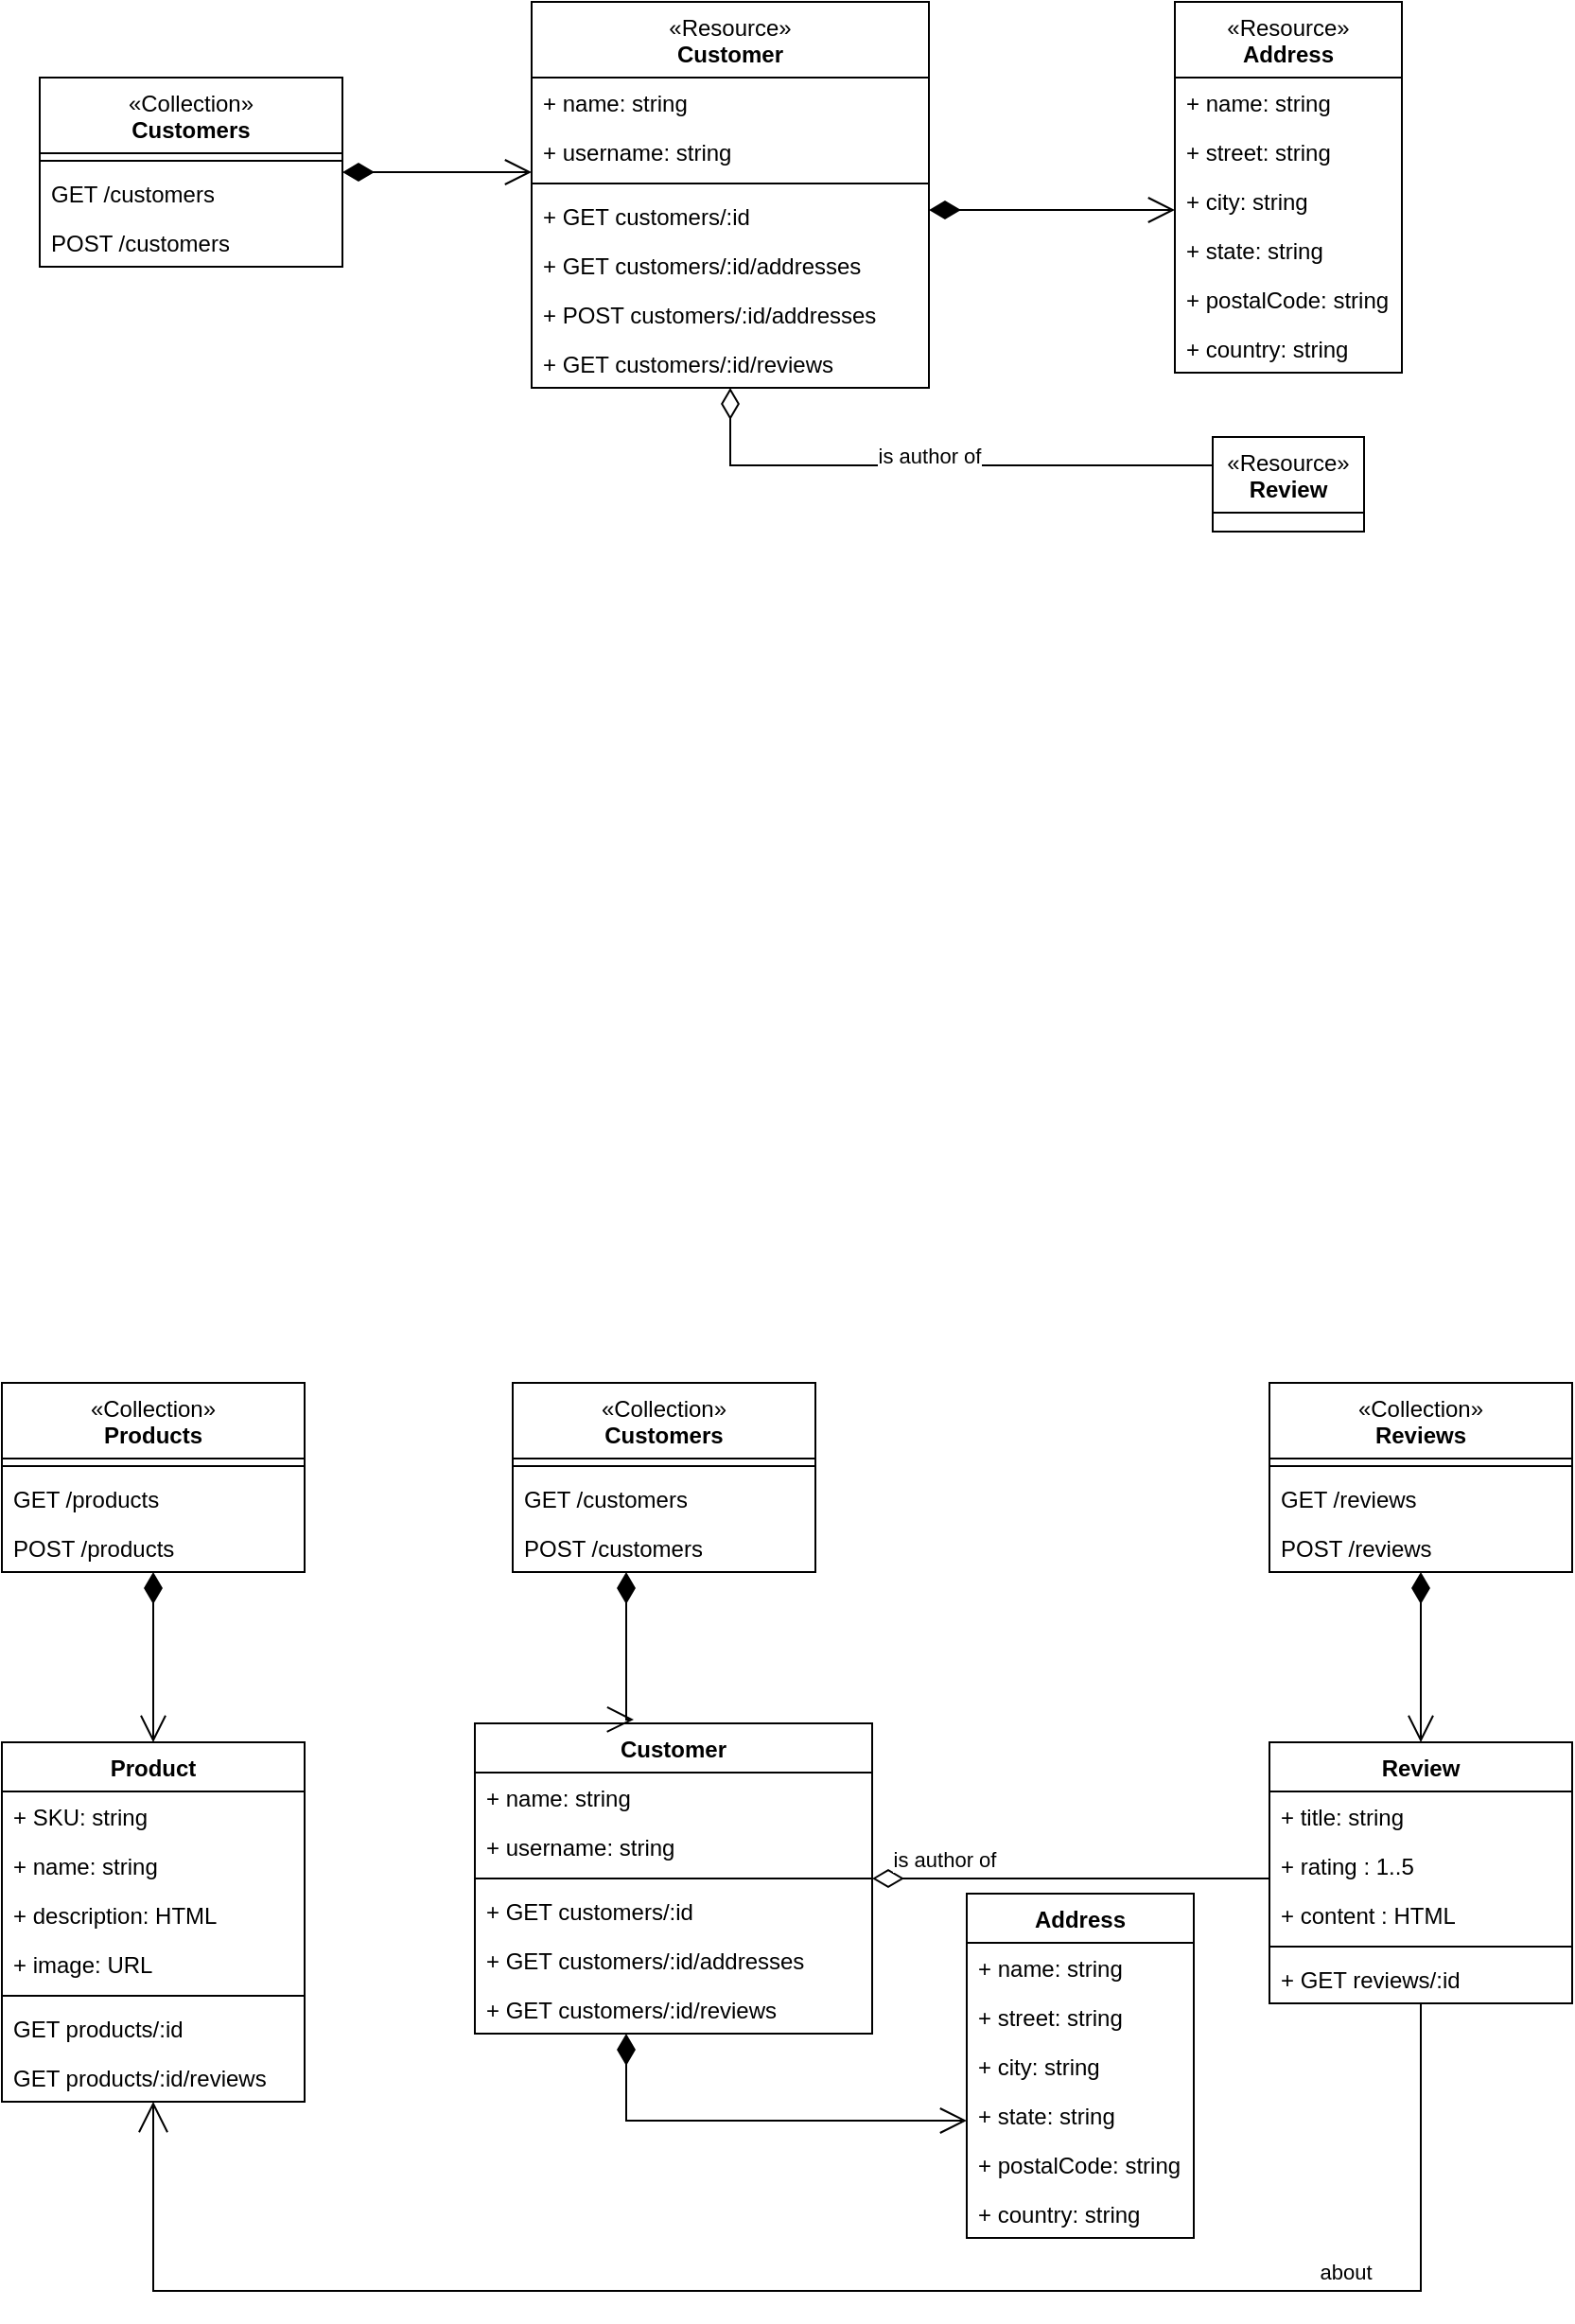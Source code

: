 <mxfile version="22.0.8" type="github">
  <diagram id="C5RBs43oDa-KdzZeNtuy" name="Page-1">
    <mxGraphModel dx="1314" dy="924" grid="1" gridSize="10" guides="1" tooltips="1" connect="1" arrows="1" fold="1" page="1" pageScale="1" pageWidth="1100" pageHeight="850" math="0" shadow="0">
      <root>
        <mxCell id="WIyWlLk6GJQsqaUBKTNV-0" />
        <mxCell id="WIyWlLk6GJQsqaUBKTNV-1" parent="WIyWlLk6GJQsqaUBKTNV-0" />
        <mxCell id="bMznROI8uIrrXHA2IiII-25" value="&lt;span style=&quot;font-weight: normal;&quot;&gt;«Resource»&lt;br style=&quot;border-color: var(--border-color);&quot;&gt;&lt;/span&gt;Customer" style="swimlane;fontStyle=1;align=center;verticalAlign=top;childLayout=stackLayout;horizontal=1;startSize=40;horizontalStack=0;resizeParent=1;resizeParentMax=0;resizeLast=0;collapsible=1;marginBottom=0;whiteSpace=wrap;html=1;" parent="WIyWlLk6GJQsqaUBKTNV-1" vertex="1">
          <mxGeometry x="440" y="320" width="210" height="204" as="geometry" />
        </mxCell>
        <mxCell id="bMznROI8uIrrXHA2IiII-13" value="+ name: string" style="text;strokeColor=none;fillColor=none;align=left;verticalAlign=top;spacingLeft=4;spacingRight=4;overflow=hidden;rotatable=0;points=[[0,0.5],[1,0.5]];portConstraint=eastwest;whiteSpace=wrap;html=1;" parent="bMznROI8uIrrXHA2IiII-25" vertex="1">
          <mxGeometry y="40" width="210" height="26" as="geometry" />
        </mxCell>
        <mxCell id="v3AxVzksfSEB4vM1nEaO-45" value="+ username: string" style="text;strokeColor=none;fillColor=none;align=left;verticalAlign=top;spacingLeft=4;spacingRight=4;overflow=hidden;rotatable=0;points=[[0,0.5],[1,0.5]];portConstraint=eastwest;whiteSpace=wrap;html=1;" vertex="1" parent="bMznROI8uIrrXHA2IiII-25">
          <mxGeometry y="66" width="210" height="26" as="geometry" />
        </mxCell>
        <mxCell id="bMznROI8uIrrXHA2IiII-27" value="" style="line;strokeWidth=1;fillColor=none;align=left;verticalAlign=middle;spacingTop=-1;spacingLeft=3;spacingRight=3;rotatable=0;labelPosition=right;points=[];portConstraint=eastwest;strokeColor=inherit;" parent="bMznROI8uIrrXHA2IiII-25" vertex="1">
          <mxGeometry y="92" width="210" height="8" as="geometry" />
        </mxCell>
        <mxCell id="bMznROI8uIrrXHA2IiII-14" value="+ GET customers/:id" style="text;strokeColor=none;fillColor=none;align=left;verticalAlign=top;spacingLeft=4;spacingRight=4;overflow=hidden;rotatable=0;points=[[0,0.5],[1,0.5]];portConstraint=eastwest;whiteSpace=wrap;html=1;" parent="bMznROI8uIrrXHA2IiII-25" vertex="1">
          <mxGeometry y="100" width="210" height="26" as="geometry" />
        </mxCell>
        <mxCell id="bMznROI8uIrrXHA2IiII-139" value="+ GET customers/:id/addresses" style="text;strokeColor=none;fillColor=none;align=left;verticalAlign=top;spacingLeft=4;spacingRight=4;overflow=hidden;rotatable=0;points=[[0,0.5],[1,0.5]];portConstraint=eastwest;whiteSpace=wrap;html=1;" parent="bMznROI8uIrrXHA2IiII-25" vertex="1">
          <mxGeometry y="126" width="210" height="26" as="geometry" />
        </mxCell>
        <mxCell id="v3AxVzksfSEB4vM1nEaO-48" value="+ POST customers/:id/addresses" style="text;strokeColor=none;fillColor=none;align=left;verticalAlign=top;spacingLeft=4;spacingRight=4;overflow=hidden;rotatable=0;points=[[0,0.5],[1,0.5]];portConstraint=eastwest;whiteSpace=wrap;html=1;" vertex="1" parent="bMznROI8uIrrXHA2IiII-25">
          <mxGeometry y="152" width="210" height="26" as="geometry" />
        </mxCell>
        <mxCell id="bMznROI8uIrrXHA2IiII-140" value="+ GET customers/:id/reviews" style="text;strokeColor=none;fillColor=none;align=left;verticalAlign=top;spacingLeft=4;spacingRight=4;overflow=hidden;rotatable=0;points=[[0,0.5],[1,0.5]];portConstraint=eastwest;whiteSpace=wrap;html=1;" parent="bMznROI8uIrrXHA2IiII-25" vertex="1">
          <mxGeometry y="178" width="210" height="26" as="geometry" />
        </mxCell>
        <mxCell id="bMznROI8uIrrXHA2IiII-79" value="&lt;span style=&quot;font-weight: normal;&quot;&gt;«Resource»&lt;br style=&quot;border-color: var(--border-color);&quot;&gt;&lt;/span&gt;Address" style="swimlane;fontStyle=1;align=center;verticalAlign=top;childLayout=stackLayout;horizontal=1;startSize=40;horizontalStack=0;resizeParent=1;resizeParentMax=0;resizeLast=0;collapsible=1;marginBottom=0;whiteSpace=wrap;html=1;" parent="WIyWlLk6GJQsqaUBKTNV-1" vertex="1">
          <mxGeometry x="780" y="320" width="120" height="196" as="geometry" />
        </mxCell>
        <mxCell id="bMznROI8uIrrXHA2IiII-80" value="+ name: string" style="text;strokeColor=none;fillColor=none;align=left;verticalAlign=top;spacingLeft=4;spacingRight=4;overflow=hidden;rotatable=0;points=[[0,0.5],[1,0.5]];portConstraint=eastwest;whiteSpace=wrap;html=1;" parent="bMznROI8uIrrXHA2IiII-79" vertex="1">
          <mxGeometry y="40" width="120" height="26" as="geometry" />
        </mxCell>
        <mxCell id="bMznROI8uIrrXHA2IiII-97" value="+ street: string" style="text;strokeColor=none;fillColor=none;align=left;verticalAlign=top;spacingLeft=4;spacingRight=4;overflow=hidden;rotatable=0;points=[[0,0.5],[1,0.5]];portConstraint=eastwest;whiteSpace=wrap;html=1;" parent="bMznROI8uIrrXHA2IiII-79" vertex="1">
          <mxGeometry y="66" width="120" height="26" as="geometry" />
        </mxCell>
        <mxCell id="bMznROI8uIrrXHA2IiII-99" value="+ city: string" style="text;strokeColor=none;fillColor=none;align=left;verticalAlign=top;spacingLeft=4;spacingRight=4;overflow=hidden;rotatable=0;points=[[0,0.5],[1,0.5]];portConstraint=eastwest;whiteSpace=wrap;html=1;" parent="bMznROI8uIrrXHA2IiII-79" vertex="1">
          <mxGeometry y="92" width="120" height="26" as="geometry" />
        </mxCell>
        <mxCell id="bMznROI8uIrrXHA2IiII-100" value="+ state: string" style="text;strokeColor=none;fillColor=none;align=left;verticalAlign=top;spacingLeft=4;spacingRight=4;overflow=hidden;rotatable=0;points=[[0,0.5],[1,0.5]];portConstraint=eastwest;whiteSpace=wrap;html=1;" parent="bMznROI8uIrrXHA2IiII-79" vertex="1">
          <mxGeometry y="118" width="120" height="26" as="geometry" />
        </mxCell>
        <mxCell id="bMznROI8uIrrXHA2IiII-101" value="+ postalCode: string" style="text;strokeColor=none;fillColor=none;align=left;verticalAlign=top;spacingLeft=4;spacingRight=4;overflow=hidden;rotatable=0;points=[[0,0.5],[1,0.5]];portConstraint=eastwest;whiteSpace=wrap;html=1;" parent="bMznROI8uIrrXHA2IiII-79" vertex="1">
          <mxGeometry y="144" width="120" height="26" as="geometry" />
        </mxCell>
        <mxCell id="bMznROI8uIrrXHA2IiII-102" value="+ country: string" style="text;strokeColor=none;fillColor=none;align=left;verticalAlign=top;spacingLeft=4;spacingRight=4;overflow=hidden;rotatable=0;points=[[0,0.5],[1,0.5]];portConstraint=eastwest;whiteSpace=wrap;html=1;" parent="bMznROI8uIrrXHA2IiII-79" vertex="1">
          <mxGeometry y="170" width="120" height="26" as="geometry" />
        </mxCell>
        <mxCell id="bMznROI8uIrrXHA2IiII-89" value="&lt;span style=&quot;font-weight: normal;&quot;&gt;«Collection»&lt;br style=&quot;border-color: var(--border-color);&quot;&gt;&lt;/span&gt;Customers" style="swimlane;fontStyle=1;align=center;verticalAlign=top;childLayout=stackLayout;horizontal=1;startSize=40;horizontalStack=0;resizeParent=1;resizeParentMax=0;resizeLast=0;collapsible=1;marginBottom=0;whiteSpace=wrap;html=1;" parent="WIyWlLk6GJQsqaUBKTNV-1" vertex="1">
          <mxGeometry x="180" y="360" width="160" height="100" as="geometry" />
        </mxCell>
        <mxCell id="bMznROI8uIrrXHA2IiII-90" value="" style="line;strokeWidth=1;fillColor=none;align=left;verticalAlign=middle;spacingTop=-1;spacingLeft=3;spacingRight=3;rotatable=0;labelPosition=right;points=[];portConstraint=eastwest;strokeColor=inherit;" parent="bMznROI8uIrrXHA2IiII-89" vertex="1">
          <mxGeometry y="40" width="160" height="8" as="geometry" />
        </mxCell>
        <mxCell id="bMznROI8uIrrXHA2IiII-91" value="GET /customers" style="text;strokeColor=none;fillColor=none;align=left;verticalAlign=top;spacingLeft=4;spacingRight=4;overflow=hidden;rotatable=0;points=[[0,0.5],[1,0.5]];portConstraint=eastwest;whiteSpace=wrap;html=1;" parent="bMznROI8uIrrXHA2IiII-89" vertex="1">
          <mxGeometry y="48" width="160" height="26" as="geometry" />
        </mxCell>
        <mxCell id="bMznROI8uIrrXHA2IiII-92" value="POST /customers" style="text;strokeColor=none;fillColor=none;align=left;verticalAlign=top;spacingLeft=4;spacingRight=4;overflow=hidden;rotatable=0;points=[[0,0.5],[1,0.5]];portConstraint=eastwest;whiteSpace=wrap;html=1;" parent="bMznROI8uIrrXHA2IiII-89" vertex="1">
          <mxGeometry y="74" width="160" height="26" as="geometry" />
        </mxCell>
        <mxCell id="bMznROI8uIrrXHA2IiII-93" value="" style="endArrow=open;html=1;endSize=12;startArrow=diamondThin;startSize=14;startFill=1;edgeStyle=orthogonalEdgeStyle;rounded=0;endFill=0;" parent="WIyWlLk6GJQsqaUBKTNV-1" source="bMznROI8uIrrXHA2IiII-89" target="bMznROI8uIrrXHA2IiII-25" edge="1">
          <mxGeometry x="-0.21" y="39" relative="1" as="geometry">
            <mxPoint x="731" y="178" as="sourcePoint" />
            <mxPoint x="729" y="333" as="targetPoint" />
            <Array as="points">
              <mxPoint x="420" y="410" />
              <mxPoint x="420" y="410" />
            </Array>
            <mxPoint as="offset" />
          </mxGeometry>
        </mxCell>
        <mxCell id="bMznROI8uIrrXHA2IiII-131" value="&lt;span style=&quot;font-weight: normal;&quot;&gt;«Resource»&lt;br&gt;&lt;/span&gt;Review" style="swimlane;fontStyle=1;align=center;verticalAlign=top;childLayout=stackLayout;horizontal=1;startSize=40;horizontalStack=0;resizeParent=1;resizeParentMax=0;resizeLast=0;collapsible=1;marginBottom=0;whiteSpace=wrap;html=1;" parent="WIyWlLk6GJQsqaUBKTNV-1" vertex="1" collapsed="1">
          <mxGeometry x="800" y="550" width="80" height="50" as="geometry">
            <mxRectangle x="860" y="330" width="160" height="138" as="alternateBounds" />
          </mxGeometry>
        </mxCell>
        <mxCell id="bMznROI8uIrrXHA2IiII-132" value="+ title: string" style="text;strokeColor=none;fillColor=none;align=left;verticalAlign=top;spacingLeft=4;spacingRight=4;overflow=hidden;rotatable=0;points=[[0,0.5],[1,0.5]];portConstraint=eastwest;whiteSpace=wrap;html=1;" parent="bMznROI8uIrrXHA2IiII-131" vertex="1">
          <mxGeometry y="26" width="160" height="26" as="geometry" />
        </mxCell>
        <mxCell id="bMznROI8uIrrXHA2IiII-133" value="+ rating : 1..5" style="text;strokeColor=none;fillColor=none;align=left;verticalAlign=top;spacingLeft=4;spacingRight=4;overflow=hidden;rotatable=0;points=[[0,0.5],[1,0.5]];portConstraint=eastwest;whiteSpace=wrap;html=1;" parent="bMznROI8uIrrXHA2IiII-131" vertex="1">
          <mxGeometry y="52" width="160" height="26" as="geometry" />
        </mxCell>
        <mxCell id="bMznROI8uIrrXHA2IiII-138" value="+ content : HTML" style="text;strokeColor=none;fillColor=none;align=left;verticalAlign=top;spacingLeft=4;spacingRight=4;overflow=hidden;rotatable=0;points=[[0,0.5],[1,0.5]];portConstraint=eastwest;whiteSpace=wrap;html=1;" parent="bMznROI8uIrrXHA2IiII-131" vertex="1">
          <mxGeometry y="78" width="160" height="26" as="geometry" />
        </mxCell>
        <mxCell id="bMznROI8uIrrXHA2IiII-134" value="" style="line;strokeWidth=1;fillColor=none;align=left;verticalAlign=middle;spacingTop=-1;spacingLeft=3;spacingRight=3;rotatable=0;labelPosition=right;points=[];portConstraint=eastwest;strokeColor=inherit;" parent="bMznROI8uIrrXHA2IiII-131" vertex="1">
          <mxGeometry y="104" width="160" height="8" as="geometry" />
        </mxCell>
        <mxCell id="bMznROI8uIrrXHA2IiII-135" value="+ GET reviews/:id" style="text;strokeColor=none;fillColor=none;align=left;verticalAlign=top;spacingLeft=4;spacingRight=4;overflow=hidden;rotatable=0;points=[[0,0.5],[1,0.5]];portConstraint=eastwest;whiteSpace=wrap;html=1;" parent="bMznROI8uIrrXHA2IiII-131" vertex="1">
          <mxGeometry y="112" width="160" height="26" as="geometry" />
        </mxCell>
        <mxCell id="bMznROI8uIrrXHA2IiII-141" value="is author of" style="endArrow=none;html=1;endSize=12;startArrow=diamondThin;startSize=14;startFill=0;edgeStyle=orthogonalEdgeStyle;rounded=0;endFill=0;" parent="WIyWlLk6GJQsqaUBKTNV-1" source="bMznROI8uIrrXHA2IiII-25" target="bMznROI8uIrrXHA2IiII-131" edge="1">
          <mxGeometry x="-0.013" y="5" relative="1" as="geometry">
            <mxPoint x="680" y="460" as="sourcePoint" />
            <mxPoint x="840" y="460" as="targetPoint" />
            <Array as="points">
              <mxPoint x="545" y="565" />
            </Array>
            <mxPoint as="offset" />
          </mxGeometry>
        </mxCell>
        <mxCell id="bMznROI8uIrrXHA2IiII-144" value="" style="endArrow=open;html=1;endSize=12;startArrow=diamondThin;startSize=14;startFill=1;edgeStyle=orthogonalEdgeStyle;rounded=0;" parent="WIyWlLk6GJQsqaUBKTNV-1" source="bMznROI8uIrrXHA2IiII-25" target="bMznROI8uIrrXHA2IiII-79" edge="1">
          <mxGeometry relative="1" as="geometry">
            <mxPoint x="560" y="520" as="sourcePoint" />
            <mxPoint x="840" y="500" as="targetPoint" />
            <Array as="points">
              <mxPoint x="680" y="430" />
              <mxPoint x="680" y="430" />
            </Array>
          </mxGeometry>
        </mxCell>
        <mxCell id="v3AxVzksfSEB4vM1nEaO-0" value="Customer" style="swimlane;fontStyle=1;align=center;verticalAlign=top;childLayout=stackLayout;horizontal=1;startSize=26;horizontalStack=0;resizeParent=1;resizeParentMax=0;resizeLast=0;collapsible=1;marginBottom=0;whiteSpace=wrap;html=1;" vertex="1" parent="WIyWlLk6GJQsqaUBKTNV-1">
          <mxGeometry x="410" y="1230" width="210" height="164" as="geometry" />
        </mxCell>
        <mxCell id="v3AxVzksfSEB4vM1nEaO-1" value="+ name: string" style="text;strokeColor=none;fillColor=none;align=left;verticalAlign=top;spacingLeft=4;spacingRight=4;overflow=hidden;rotatable=0;points=[[0,0.5],[1,0.5]];portConstraint=eastwest;whiteSpace=wrap;html=1;" vertex="1" parent="v3AxVzksfSEB4vM1nEaO-0">
          <mxGeometry y="26" width="210" height="26" as="geometry" />
        </mxCell>
        <mxCell id="v3AxVzksfSEB4vM1nEaO-46" value="+ username: string" style="text;strokeColor=none;fillColor=none;align=left;verticalAlign=top;spacingLeft=4;spacingRight=4;overflow=hidden;rotatable=0;points=[[0,0.5],[1,0.5]];portConstraint=eastwest;whiteSpace=wrap;html=1;" vertex="1" parent="v3AxVzksfSEB4vM1nEaO-0">
          <mxGeometry y="52" width="210" height="26" as="geometry" />
        </mxCell>
        <mxCell id="v3AxVzksfSEB4vM1nEaO-2" value="" style="line;strokeWidth=1;fillColor=none;align=left;verticalAlign=middle;spacingTop=-1;spacingLeft=3;spacingRight=3;rotatable=0;labelPosition=right;points=[];portConstraint=eastwest;strokeColor=inherit;" vertex="1" parent="v3AxVzksfSEB4vM1nEaO-0">
          <mxGeometry y="78" width="210" height="8" as="geometry" />
        </mxCell>
        <mxCell id="v3AxVzksfSEB4vM1nEaO-3" value="+ GET customers/:id" style="text;strokeColor=none;fillColor=none;align=left;verticalAlign=top;spacingLeft=4;spacingRight=4;overflow=hidden;rotatable=0;points=[[0,0.5],[1,0.5]];portConstraint=eastwest;whiteSpace=wrap;html=1;" vertex="1" parent="v3AxVzksfSEB4vM1nEaO-0">
          <mxGeometry y="86" width="210" height="26" as="geometry" />
        </mxCell>
        <mxCell id="v3AxVzksfSEB4vM1nEaO-4" value="+ GET customers/:id/addresses" style="text;strokeColor=none;fillColor=none;align=left;verticalAlign=top;spacingLeft=4;spacingRight=4;overflow=hidden;rotatable=0;points=[[0,0.5],[1,0.5]];portConstraint=eastwest;whiteSpace=wrap;html=1;" vertex="1" parent="v3AxVzksfSEB4vM1nEaO-0">
          <mxGeometry y="112" width="210" height="26" as="geometry" />
        </mxCell>
        <mxCell id="v3AxVzksfSEB4vM1nEaO-5" value="+ GET customers/:id/reviews" style="text;strokeColor=none;fillColor=none;align=left;verticalAlign=top;spacingLeft=4;spacingRight=4;overflow=hidden;rotatable=0;points=[[0,0.5],[1,0.5]];portConstraint=eastwest;whiteSpace=wrap;html=1;" vertex="1" parent="v3AxVzksfSEB4vM1nEaO-0">
          <mxGeometry y="138" width="210" height="26" as="geometry" />
        </mxCell>
        <mxCell id="v3AxVzksfSEB4vM1nEaO-6" value="Address" style="swimlane;fontStyle=1;align=center;verticalAlign=top;childLayout=stackLayout;horizontal=1;startSize=26;horizontalStack=0;resizeParent=1;resizeParentMax=0;resizeLast=0;collapsible=1;marginBottom=0;whiteSpace=wrap;html=1;" vertex="1" parent="WIyWlLk6GJQsqaUBKTNV-1">
          <mxGeometry x="670" y="1320" width="120" height="182" as="geometry" />
        </mxCell>
        <mxCell id="v3AxVzksfSEB4vM1nEaO-7" value="+ name: string" style="text;strokeColor=none;fillColor=none;align=left;verticalAlign=top;spacingLeft=4;spacingRight=4;overflow=hidden;rotatable=0;points=[[0,0.5],[1,0.5]];portConstraint=eastwest;whiteSpace=wrap;html=1;" vertex="1" parent="v3AxVzksfSEB4vM1nEaO-6">
          <mxGeometry y="26" width="120" height="26" as="geometry" />
        </mxCell>
        <mxCell id="v3AxVzksfSEB4vM1nEaO-8" value="+ street: string" style="text;strokeColor=none;fillColor=none;align=left;verticalAlign=top;spacingLeft=4;spacingRight=4;overflow=hidden;rotatable=0;points=[[0,0.5],[1,0.5]];portConstraint=eastwest;whiteSpace=wrap;html=1;" vertex="1" parent="v3AxVzksfSEB4vM1nEaO-6">
          <mxGeometry y="52" width="120" height="26" as="geometry" />
        </mxCell>
        <mxCell id="v3AxVzksfSEB4vM1nEaO-9" value="+ city: string" style="text;strokeColor=none;fillColor=none;align=left;verticalAlign=top;spacingLeft=4;spacingRight=4;overflow=hidden;rotatable=0;points=[[0,0.5],[1,0.5]];portConstraint=eastwest;whiteSpace=wrap;html=1;" vertex="1" parent="v3AxVzksfSEB4vM1nEaO-6">
          <mxGeometry y="78" width="120" height="26" as="geometry" />
        </mxCell>
        <mxCell id="v3AxVzksfSEB4vM1nEaO-10" value="+ state: string" style="text;strokeColor=none;fillColor=none;align=left;verticalAlign=top;spacingLeft=4;spacingRight=4;overflow=hidden;rotatable=0;points=[[0,0.5],[1,0.5]];portConstraint=eastwest;whiteSpace=wrap;html=1;" vertex="1" parent="v3AxVzksfSEB4vM1nEaO-6">
          <mxGeometry y="104" width="120" height="26" as="geometry" />
        </mxCell>
        <mxCell id="v3AxVzksfSEB4vM1nEaO-11" value="+ postalCode: string" style="text;strokeColor=none;fillColor=none;align=left;verticalAlign=top;spacingLeft=4;spacingRight=4;overflow=hidden;rotatable=0;points=[[0,0.5],[1,0.5]];portConstraint=eastwest;whiteSpace=wrap;html=1;" vertex="1" parent="v3AxVzksfSEB4vM1nEaO-6">
          <mxGeometry y="130" width="120" height="26" as="geometry" />
        </mxCell>
        <mxCell id="v3AxVzksfSEB4vM1nEaO-12" value="+ country: string" style="text;strokeColor=none;fillColor=none;align=left;verticalAlign=top;spacingLeft=4;spacingRight=4;overflow=hidden;rotatable=0;points=[[0,0.5],[1,0.5]];portConstraint=eastwest;whiteSpace=wrap;html=1;" vertex="1" parent="v3AxVzksfSEB4vM1nEaO-6">
          <mxGeometry y="156" width="120" height="26" as="geometry" />
        </mxCell>
        <mxCell id="v3AxVzksfSEB4vM1nEaO-13" value="&lt;span style=&quot;font-weight: normal;&quot;&gt;«Collection»&lt;br style=&quot;border-color: var(--border-color);&quot;&gt;&lt;/span&gt;Customers" style="swimlane;fontStyle=1;align=center;verticalAlign=top;childLayout=stackLayout;horizontal=1;startSize=40;horizontalStack=0;resizeParent=1;resizeParentMax=0;resizeLast=0;collapsible=1;marginBottom=0;whiteSpace=wrap;html=1;" vertex="1" parent="WIyWlLk6GJQsqaUBKTNV-1">
          <mxGeometry x="430" y="1050" width="160" height="100" as="geometry" />
        </mxCell>
        <mxCell id="v3AxVzksfSEB4vM1nEaO-14" value="" style="line;strokeWidth=1;fillColor=none;align=left;verticalAlign=middle;spacingTop=-1;spacingLeft=3;spacingRight=3;rotatable=0;labelPosition=right;points=[];portConstraint=eastwest;strokeColor=inherit;" vertex="1" parent="v3AxVzksfSEB4vM1nEaO-13">
          <mxGeometry y="40" width="160" height="8" as="geometry" />
        </mxCell>
        <mxCell id="v3AxVzksfSEB4vM1nEaO-15" value="GET /customers" style="text;strokeColor=none;fillColor=none;align=left;verticalAlign=top;spacingLeft=4;spacingRight=4;overflow=hidden;rotatable=0;points=[[0,0.5],[1,0.5]];portConstraint=eastwest;whiteSpace=wrap;html=1;" vertex="1" parent="v3AxVzksfSEB4vM1nEaO-13">
          <mxGeometry y="48" width="160" height="26" as="geometry" />
        </mxCell>
        <mxCell id="v3AxVzksfSEB4vM1nEaO-16" value="POST /customers" style="text;strokeColor=none;fillColor=none;align=left;verticalAlign=top;spacingLeft=4;spacingRight=4;overflow=hidden;rotatable=0;points=[[0,0.5],[1,0.5]];portConstraint=eastwest;whiteSpace=wrap;html=1;" vertex="1" parent="v3AxVzksfSEB4vM1nEaO-13">
          <mxGeometry y="74" width="160" height="26" as="geometry" />
        </mxCell>
        <mxCell id="v3AxVzksfSEB4vM1nEaO-17" value="" style="endArrow=open;html=1;endSize=12;startArrow=diamondThin;startSize=14;startFill=1;edgeStyle=orthogonalEdgeStyle;rounded=0;endFill=0;entryX=0.4;entryY=-0.012;entryDx=0;entryDy=0;entryPerimeter=0;" edge="1" source="v3AxVzksfSEB4vM1nEaO-13" target="v3AxVzksfSEB4vM1nEaO-0" parent="WIyWlLk6GJQsqaUBKTNV-1">
          <mxGeometry x="-0.21" y="39" relative="1" as="geometry">
            <mxPoint x="701" y="1088" as="sourcePoint" />
            <mxPoint x="490" y="1240" as="targetPoint" />
            <Array as="points">
              <mxPoint x="490" y="1228" />
            </Array>
            <mxPoint as="offset" />
          </mxGeometry>
        </mxCell>
        <mxCell id="v3AxVzksfSEB4vM1nEaO-18" value="&lt;span style=&quot;font-weight: normal;&quot;&gt;«Collection»&lt;br style=&quot;border-color: var(--border-color);&quot;&gt;&lt;/span&gt;Products" style="swimlane;fontStyle=1;align=center;verticalAlign=top;childLayout=stackLayout;horizontal=1;startSize=40;horizontalStack=0;resizeParent=1;resizeParentMax=0;resizeLast=0;collapsible=1;marginBottom=0;whiteSpace=wrap;html=1;" vertex="1" parent="WIyWlLk6GJQsqaUBKTNV-1">
          <mxGeometry x="160" y="1050" width="160" height="100" as="geometry" />
        </mxCell>
        <mxCell id="v3AxVzksfSEB4vM1nEaO-19" value="" style="line;strokeWidth=1;fillColor=none;align=left;verticalAlign=middle;spacingTop=-1;spacingLeft=3;spacingRight=3;rotatable=0;labelPosition=right;points=[];portConstraint=eastwest;strokeColor=inherit;" vertex="1" parent="v3AxVzksfSEB4vM1nEaO-18">
          <mxGeometry y="40" width="160" height="8" as="geometry" />
        </mxCell>
        <mxCell id="v3AxVzksfSEB4vM1nEaO-20" value="GET /products" style="text;strokeColor=none;fillColor=none;align=left;verticalAlign=top;spacingLeft=4;spacingRight=4;overflow=hidden;rotatable=0;points=[[0,0.5],[1,0.5]];portConstraint=eastwest;whiteSpace=wrap;html=1;" vertex="1" parent="v3AxVzksfSEB4vM1nEaO-18">
          <mxGeometry y="48" width="160" height="26" as="geometry" />
        </mxCell>
        <mxCell id="v3AxVzksfSEB4vM1nEaO-21" value="POST /products" style="text;strokeColor=none;fillColor=none;align=left;verticalAlign=top;spacingLeft=4;spacingRight=4;overflow=hidden;rotatable=0;points=[[0,0.5],[1,0.5]];portConstraint=eastwest;whiteSpace=wrap;html=1;" vertex="1" parent="v3AxVzksfSEB4vM1nEaO-18">
          <mxGeometry y="74" width="160" height="26" as="geometry" />
        </mxCell>
        <mxCell id="v3AxVzksfSEB4vM1nEaO-22" value="Product" style="swimlane;fontStyle=1;align=center;verticalAlign=top;childLayout=stackLayout;horizontal=1;startSize=26;horizontalStack=0;resizeParent=1;resizeParentMax=0;resizeLast=0;collapsible=1;marginBottom=0;whiteSpace=wrap;html=1;" vertex="1" parent="WIyWlLk6GJQsqaUBKTNV-1">
          <mxGeometry x="160" y="1240" width="160" height="190" as="geometry" />
        </mxCell>
        <mxCell id="v3AxVzksfSEB4vM1nEaO-23" value="+ SKU: string" style="text;strokeColor=none;fillColor=none;align=left;verticalAlign=top;spacingLeft=4;spacingRight=4;overflow=hidden;rotatable=0;points=[[0,0.5],[1,0.5]];portConstraint=eastwest;whiteSpace=wrap;html=1;" vertex="1" parent="v3AxVzksfSEB4vM1nEaO-22">
          <mxGeometry y="26" width="160" height="26" as="geometry" />
        </mxCell>
        <mxCell id="v3AxVzksfSEB4vM1nEaO-24" value="+ name: string" style="text;strokeColor=none;fillColor=none;align=left;verticalAlign=top;spacingLeft=4;spacingRight=4;overflow=hidden;rotatable=0;points=[[0,0.5],[1,0.5]];portConstraint=eastwest;whiteSpace=wrap;html=1;" vertex="1" parent="v3AxVzksfSEB4vM1nEaO-22">
          <mxGeometry y="52" width="160" height="26" as="geometry" />
        </mxCell>
        <mxCell id="v3AxVzksfSEB4vM1nEaO-25" value="+ description: HTML" style="text;strokeColor=none;fillColor=none;align=left;verticalAlign=top;spacingLeft=4;spacingRight=4;overflow=hidden;rotatable=0;points=[[0,0.5],[1,0.5]];portConstraint=eastwest;whiteSpace=wrap;html=1;" vertex="1" parent="v3AxVzksfSEB4vM1nEaO-22">
          <mxGeometry y="78" width="160" height="26" as="geometry" />
        </mxCell>
        <mxCell id="v3AxVzksfSEB4vM1nEaO-26" value="+ image: URL" style="text;strokeColor=none;fillColor=none;align=left;verticalAlign=top;spacingLeft=4;spacingRight=4;overflow=hidden;rotatable=0;points=[[0,0.5],[1,0.5]];portConstraint=eastwest;whiteSpace=wrap;html=1;" vertex="1" parent="v3AxVzksfSEB4vM1nEaO-22">
          <mxGeometry y="104" width="160" height="26" as="geometry" />
        </mxCell>
        <mxCell id="v3AxVzksfSEB4vM1nEaO-27" value="" style="line;strokeWidth=1;fillColor=none;align=left;verticalAlign=middle;spacingTop=-1;spacingLeft=3;spacingRight=3;rotatable=0;labelPosition=right;points=[];portConstraint=eastwest;strokeColor=inherit;" vertex="1" parent="v3AxVzksfSEB4vM1nEaO-22">
          <mxGeometry y="130" width="160" height="8" as="geometry" />
        </mxCell>
        <mxCell id="v3AxVzksfSEB4vM1nEaO-28" value="GET products/:id" style="text;strokeColor=none;fillColor=none;align=left;verticalAlign=top;spacingLeft=4;spacingRight=4;overflow=hidden;rotatable=0;points=[[0,0.5],[1,0.5]];portConstraint=eastwest;whiteSpace=wrap;html=1;" vertex="1" parent="v3AxVzksfSEB4vM1nEaO-22">
          <mxGeometry y="138" width="160" height="26" as="geometry" />
        </mxCell>
        <mxCell id="v3AxVzksfSEB4vM1nEaO-29" value="GET products/:id/reviews" style="text;strokeColor=none;fillColor=none;align=left;verticalAlign=top;spacingLeft=4;spacingRight=4;overflow=hidden;rotatable=0;points=[[0,0.5],[1,0.5]];portConstraint=eastwest;whiteSpace=wrap;html=1;" vertex="1" parent="v3AxVzksfSEB4vM1nEaO-22">
          <mxGeometry y="164" width="160" height="26" as="geometry" />
        </mxCell>
        <mxCell id="v3AxVzksfSEB4vM1nEaO-30" value="" style="endArrow=open;html=1;endSize=12;startArrow=diamondThin;startSize=14;startFill=1;edgeStyle=orthogonalEdgeStyle;rounded=0;endFill=0;" edge="1" source="v3AxVzksfSEB4vM1nEaO-18" target="v3AxVzksfSEB4vM1nEaO-22" parent="WIyWlLk6GJQsqaUBKTNV-1">
          <mxGeometry x="-0.147" y="58" relative="1" as="geometry">
            <mxPoint x="111.68" y="1073" as="sourcePoint" />
            <mxPoint x="109.68" y="1228" as="targetPoint" />
            <Array as="points" />
            <mxPoint as="offset" />
          </mxGeometry>
        </mxCell>
        <mxCell id="v3AxVzksfSEB4vM1nEaO-31" value="&lt;span style=&quot;font-weight: normal;&quot;&gt;«Collection»&lt;br style=&quot;border-color: var(--border-color);&quot;&gt;&lt;/span&gt;Reviews" style="swimlane;fontStyle=1;align=center;verticalAlign=top;childLayout=stackLayout;horizontal=1;startSize=40;horizontalStack=0;resizeParent=1;resizeParentMax=0;resizeLast=0;collapsible=1;marginBottom=0;whiteSpace=wrap;html=1;" vertex="1" parent="WIyWlLk6GJQsqaUBKTNV-1">
          <mxGeometry x="830" y="1050" width="160" height="100" as="geometry" />
        </mxCell>
        <mxCell id="v3AxVzksfSEB4vM1nEaO-32" value="" style="line;strokeWidth=1;fillColor=none;align=left;verticalAlign=middle;spacingTop=-1;spacingLeft=3;spacingRight=3;rotatable=0;labelPosition=right;points=[];portConstraint=eastwest;strokeColor=inherit;" vertex="1" parent="v3AxVzksfSEB4vM1nEaO-31">
          <mxGeometry y="40" width="160" height="8" as="geometry" />
        </mxCell>
        <mxCell id="v3AxVzksfSEB4vM1nEaO-33" value="GET /reviews" style="text;strokeColor=none;fillColor=none;align=left;verticalAlign=top;spacingLeft=4;spacingRight=4;overflow=hidden;rotatable=0;points=[[0,0.5],[1,0.5]];portConstraint=eastwest;whiteSpace=wrap;html=1;" vertex="1" parent="v3AxVzksfSEB4vM1nEaO-31">
          <mxGeometry y="48" width="160" height="26" as="geometry" />
        </mxCell>
        <mxCell id="v3AxVzksfSEB4vM1nEaO-34" value="POST /reviews" style="text;strokeColor=none;fillColor=none;align=left;verticalAlign=top;spacingLeft=4;spacingRight=4;overflow=hidden;rotatable=0;points=[[0,0.5],[1,0.5]];portConstraint=eastwest;whiteSpace=wrap;html=1;" vertex="1" parent="v3AxVzksfSEB4vM1nEaO-31">
          <mxGeometry y="74" width="160" height="26" as="geometry" />
        </mxCell>
        <mxCell id="v3AxVzksfSEB4vM1nEaO-35" value="Review" style="swimlane;fontStyle=1;align=center;verticalAlign=top;childLayout=stackLayout;horizontal=1;startSize=26;horizontalStack=0;resizeParent=1;resizeParentMax=0;resizeLast=0;collapsible=1;marginBottom=0;whiteSpace=wrap;html=1;" vertex="1" parent="WIyWlLk6GJQsqaUBKTNV-1">
          <mxGeometry x="830" y="1240" width="160" height="138" as="geometry" />
        </mxCell>
        <mxCell id="v3AxVzksfSEB4vM1nEaO-36" value="+ title: string" style="text;strokeColor=none;fillColor=none;align=left;verticalAlign=top;spacingLeft=4;spacingRight=4;overflow=hidden;rotatable=0;points=[[0,0.5],[1,0.5]];portConstraint=eastwest;whiteSpace=wrap;html=1;" vertex="1" parent="v3AxVzksfSEB4vM1nEaO-35">
          <mxGeometry y="26" width="160" height="26" as="geometry" />
        </mxCell>
        <mxCell id="v3AxVzksfSEB4vM1nEaO-37" value="+ rating : 1..5" style="text;strokeColor=none;fillColor=none;align=left;verticalAlign=top;spacingLeft=4;spacingRight=4;overflow=hidden;rotatable=0;points=[[0,0.5],[1,0.5]];portConstraint=eastwest;whiteSpace=wrap;html=1;" vertex="1" parent="v3AxVzksfSEB4vM1nEaO-35">
          <mxGeometry y="52" width="160" height="26" as="geometry" />
        </mxCell>
        <mxCell id="v3AxVzksfSEB4vM1nEaO-38" value="+ content : HTML" style="text;strokeColor=none;fillColor=none;align=left;verticalAlign=top;spacingLeft=4;spacingRight=4;overflow=hidden;rotatable=0;points=[[0,0.5],[1,0.5]];portConstraint=eastwest;whiteSpace=wrap;html=1;" vertex="1" parent="v3AxVzksfSEB4vM1nEaO-35">
          <mxGeometry y="78" width="160" height="26" as="geometry" />
        </mxCell>
        <mxCell id="v3AxVzksfSEB4vM1nEaO-39" value="" style="line;strokeWidth=1;fillColor=none;align=left;verticalAlign=middle;spacingTop=-1;spacingLeft=3;spacingRight=3;rotatable=0;labelPosition=right;points=[];portConstraint=eastwest;strokeColor=inherit;" vertex="1" parent="v3AxVzksfSEB4vM1nEaO-35">
          <mxGeometry y="104" width="160" height="8" as="geometry" />
        </mxCell>
        <mxCell id="v3AxVzksfSEB4vM1nEaO-40" value="+ GET reviews/:id" style="text;strokeColor=none;fillColor=none;align=left;verticalAlign=top;spacingLeft=4;spacingRight=4;overflow=hidden;rotatable=0;points=[[0,0.5],[1,0.5]];portConstraint=eastwest;whiteSpace=wrap;html=1;" vertex="1" parent="v3AxVzksfSEB4vM1nEaO-35">
          <mxGeometry y="112" width="160" height="26" as="geometry" />
        </mxCell>
        <mxCell id="v3AxVzksfSEB4vM1nEaO-41" value="" style="endArrow=open;html=1;endSize=12;startArrow=diamondThin;startSize=14;startFill=1;edgeStyle=orthogonalEdgeStyle;rounded=0;endFill=0;" edge="1" source="v3AxVzksfSEB4vM1nEaO-31" parent="WIyWlLk6GJQsqaUBKTNV-1">
          <mxGeometry x="-0.21" y="39" relative="1" as="geometry">
            <mxPoint x="929.44" y="1281" as="sourcePoint" />
            <mxPoint x="910" y="1240" as="targetPoint" />
            <Array as="points">
              <mxPoint x="910" y="1190" />
              <mxPoint x="910" y="1190" />
            </Array>
            <mxPoint as="offset" />
          </mxGeometry>
        </mxCell>
        <mxCell id="v3AxVzksfSEB4vM1nEaO-42" value="is author of" style="endArrow=none;html=1;endSize=12;startArrow=diamondThin;startSize=14;startFill=0;edgeStyle=orthogonalEdgeStyle;rounded=0;endFill=0;" edge="1" source="v3AxVzksfSEB4vM1nEaO-0" target="v3AxVzksfSEB4vM1nEaO-35" parent="WIyWlLk6GJQsqaUBKTNV-1">
          <mxGeometry x="-0.636" y="10" relative="1" as="geometry">
            <mxPoint x="650" y="1370" as="sourcePoint" />
            <mxPoint x="810" y="1370" as="targetPoint" />
            <Array as="points">
              <mxPoint x="850" y="1280" />
            </Array>
            <mxPoint as="offset" />
          </mxGeometry>
        </mxCell>
        <mxCell id="v3AxVzksfSEB4vM1nEaO-43" value="" style="endArrow=open;html=1;endSize=12;startArrow=diamondThin;startSize=14;startFill=1;edgeStyle=orthogonalEdgeStyle;rounded=0;" edge="1" source="v3AxVzksfSEB4vM1nEaO-0" target="v3AxVzksfSEB4vM1nEaO-6" parent="WIyWlLk6GJQsqaUBKTNV-1">
          <mxGeometry relative="1" as="geometry">
            <mxPoint x="530" y="1430" as="sourcePoint" />
            <mxPoint x="810" y="1410" as="targetPoint" />
            <Array as="points">
              <mxPoint x="490" y="1440" />
            </Array>
          </mxGeometry>
        </mxCell>
        <mxCell id="v3AxVzksfSEB4vM1nEaO-44" value="about" style="endArrow=none;html=1;endSize=12;startArrow=open;startSize=14;startFill=0;edgeStyle=orthogonalEdgeStyle;rounded=0;endFill=0;" edge="1" source="v3AxVzksfSEB4vM1nEaO-22" target="v3AxVzksfSEB4vM1nEaO-35" parent="WIyWlLk6GJQsqaUBKTNV-1">
          <mxGeometry x="0.584" y="10" relative="1" as="geometry">
            <mxPoint x="30" y="1690" as="sourcePoint" />
            <mxPoint x="720" y="1690" as="targetPoint" />
            <Array as="points">
              <mxPoint x="240" y="1530" />
              <mxPoint x="910" y="1530" />
            </Array>
            <mxPoint as="offset" />
          </mxGeometry>
        </mxCell>
      </root>
    </mxGraphModel>
  </diagram>
</mxfile>
